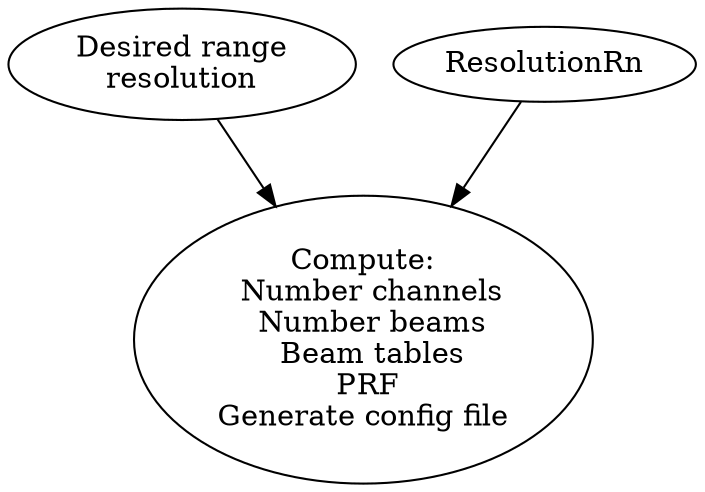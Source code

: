 digraph G {
	ResolutionAz[label="Desired azimuth\nresolution"];
	ResolutionAz[label="Desired range\nresolution"];
	GenerateConfigFile[label="Compute:\n  Number channels\n  Number beams\n  Beam tables\n PRF\nGenerate config file"];
	ResolutionAz -> GenerateConfigFile;
	ResolutionRn -> GenerateConfigFile;

}
